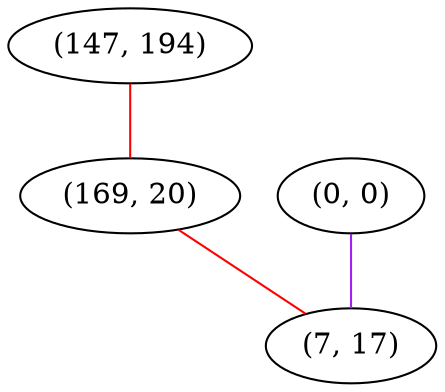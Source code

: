 graph "" {
"(147, 194)";
"(0, 0)";
"(169, 20)";
"(7, 17)";
"(147, 194)" -- "(169, 20)"  [color=red, key=0, weight=1];
"(0, 0)" -- "(7, 17)"  [color=purple, key=0, weight=4];
"(169, 20)" -- "(7, 17)"  [color=red, key=0, weight=1];
}
